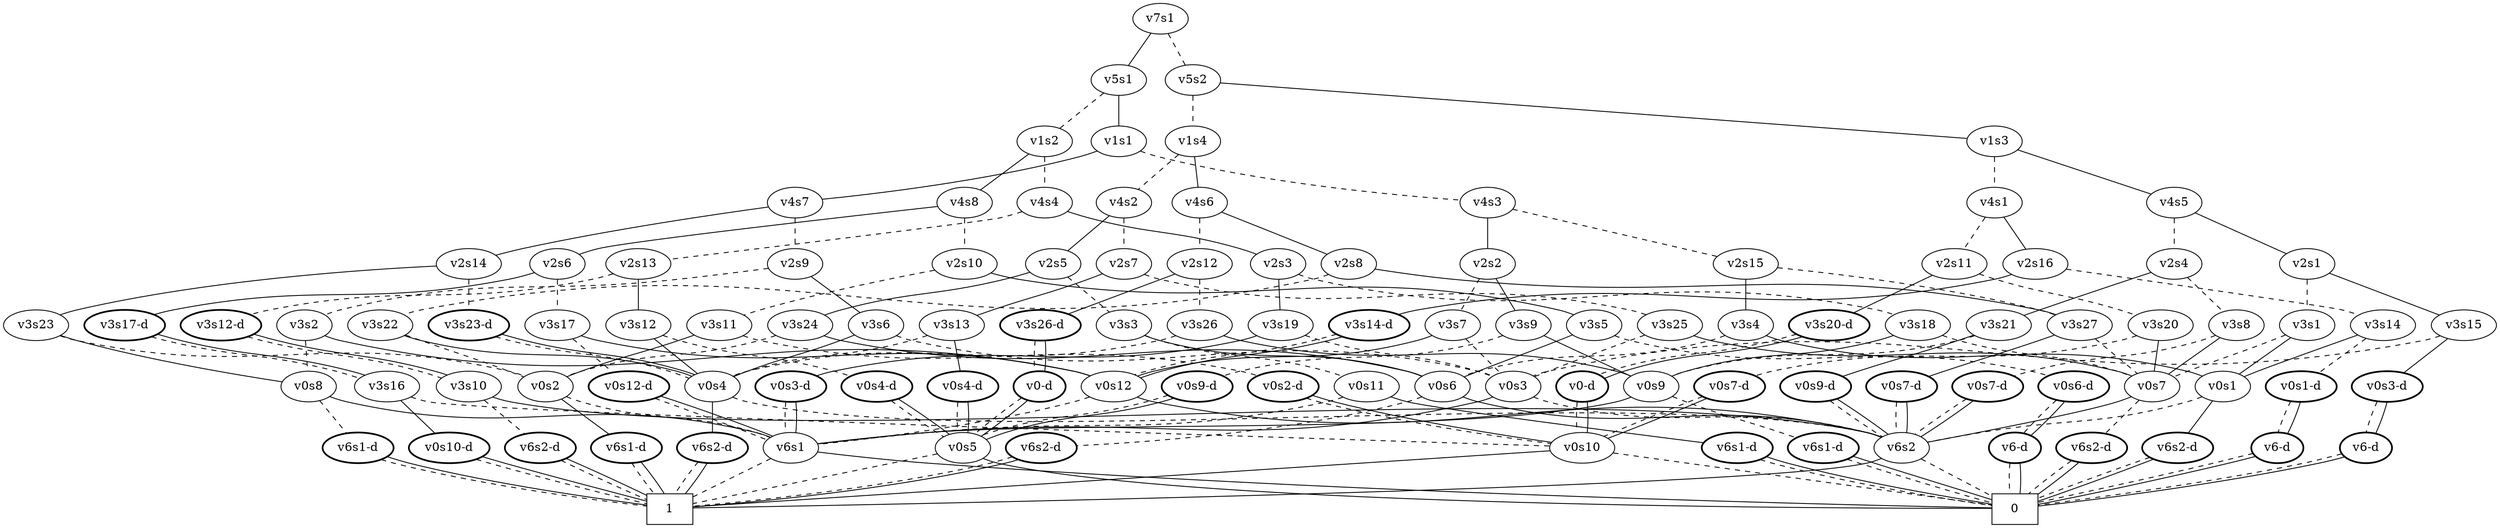 graph BDD_Tree {
	 node1 [label="v7s1"];
	 node2 [label="v5s1"];
	 node1 -- node2 [style=solid];
	 node257 [label="v5s2"];
	 node1 -- node257 [style=dashed];
	 node3 [label="v1s1"];
	 node2 -- node3 [style=solid];
	 node130 [label="v1s2"];
	 node2 -- node130 [style=dashed];
	 node4 [label="v4s7"];
	 node3 -- node4 [style=solid];
	 node67 [label="v4s3"];
	 node3 -- node67 [style=dashed];
	 node5 [label="v2s14"];
	 node4 -- node5 [style=solid];
	 node36 [label="v2s9"];
	 node4 -- node36 [style=dashed];
	 node6 [label="v3s23"];
	 node5 -- node6 [style=solid];
	 node21 [label="v3s23-d",style=bold];
	 node5 -- node21 [style=dashed];
	 node60 [label="v0s8"];
	 node6 -- node60 [style=solid];
	 node459 [label="v0s2"];
	 node6 -- node459 [style=dashed];
	 node506 [label="v6s1"];
	 node60 -- node506 [style=solid];
	 node64 [label="v6s1-d",style=bold];
	 node60 -- node64 [style=dashed];
	 node511 [label="0",shape=box];
	 node506 -- node511 [style=solid];
	 node510 [label="1",shape=box];
	 node506 -- node510 [style=dashed];
	 node510 [label="1",shape=box];
	 node64 -- node510 [style=dashed];
	 node64 -- node510 [style=solid];
	 node460 [label="v6s1-d",style=bold];
	 node459 -- node460 [style=solid];
	 node506 [label="v6s1"];
	 node459 -- node506 [style=dashed];
	 node510 [label="1",shape=box];
	 node460 -- node510 [style=dashed];
	 node460 -- node510 [style=solid];
	 node490 [label="v0s4"];
	 node21 -- node490 [style=dashed];
	 node21 -- node490 [style=solid];
	 node491 [label="v6s2-d",style=bold];
	 node490 -- node491 [style=solid];
	 node509 [label="v6s2"];
	 node490 -- node509 [style=dashed];
	 node510 [label="1",shape=box];
	 node491 -- node510 [style=dashed];
	 node491 -- node510 [style=solid];
	 node510 [label="1",shape=box];
	 node509 -- node510 [style=solid];
	 node511 [label="0",shape=box];
	 node509 -- node511 [style=dashed];
	 node37 [label="v3s6"];
	 node36 -- node37 [style=solid];
	 node52 [label="v3s2"];
	 node36 -- node52 [style=dashed];
	 node490 [label="v0s4"];
	 node37 -- node490 [style=solid];
	 node505 [label="v0s3"];
	 node37 -- node505 [style=dashed];
	 node506 [label="v6s1"];
	 node505 -- node506 [style=solid];
	 node509 [label="v6s2"];
	 node505 -- node509 [style=dashed];
	 node332 [label="v0s12"];
	 node52 -- node332 [style=solid];
	 node60 [label="v0s8"];
	 node52 -- node60 [style=dashed];
	 node509 [label="v6s2"];
	 node332 -- node509 [style=solid];
	 node506 [label="v6s1"];
	 node332 -- node506 [style=dashed];
	 node68 [label="v2s2"];
	 node67 -- node68 [style=solid];
	 node99 [label="v2s15"];
	 node67 -- node99 [style=dashed];
	 node69 [label="v3s9"];
	 node68 -- node69 [style=solid];
	 node84 [label="v3s7"];
	 node68 -- node84 [style=dashed];
	 node435 [label="v0s9"];
	 node69 -- node435 [style=solid];
	 node77 [label="v0s9-d",style=bold];
	 node69 -- node77 [style=dashed];
	 node506 [label="v6s1"];
	 node435 -- node506 [style=solid];
	 node439 [label="v6s1-d",style=bold];
	 node435 -- node439 [style=dashed];
	 node511 [label="0",shape=box];
	 node439 -- node511 [style=dashed];
	 node439 -- node511 [style=solid];
	 node487 [label="v0s5"];
	 node77 -- node487 [style=dashed];
	 node77 -- node487 [style=solid];
	 node511 [label="0",shape=box];
	 node487 -- node511 [style=solid];
	 node510 [label="1",shape=box];
	 node487 -- node510 [style=dashed];
	 node332 [label="v0s12"];
	 node84 -- node332 [style=solid];
	 node505 [label="v0s3"];
	 node84 -- node505 [style=dashed];
	 node100 [label="v3s4"];
	 node99 -- node100 [style=solid];
	 node388 [label="v3s27"];
	 node99 -- node388 [style=dashed];
	 node340 [label="v0s1"];
	 node100 -- node340 [style=solid];
	 node467 [label="v0s6"];
	 node100 -- node467 [style=dashed];
	 node341 [label="v6s2-d",style=bold];
	 node340 -- node341 [style=solid];
	 node509 [label="v6s2"];
	 node340 -- node509 [style=dashed];
	 node511 [label="0",shape=box];
	 node341 -- node511 [style=dashed];
	 node341 -- node511 [style=solid];
	 node509 [label="v6s2"];
	 node467 -- node509 [style=solid];
	 node471 [label="v6s2-d",style=bold];
	 node467 -- node471 [style=dashed];
	 node510 [label="1",shape=box];
	 node471 -- node510 [style=dashed];
	 node471 -- node510 [style=solid];
	 node389 [label="v0s7-d",style=bold];
	 node388 -- node389 [style=solid];
	 node498 [label="v0s7"];
	 node388 -- node498 [style=dashed];
	 node509 [label="v6s2"];
	 node389 -- node509 [style=dashed];
	 node389 -- node509 [style=solid];
	 node509 [label="v6s2"];
	 node498 -- node509 [style=solid];
	 node502 [label="v6s2-d",style=bold];
	 node498 -- node502 [style=dashed];
	 node511 [label="0",shape=box];
	 node502 -- node511 [style=dashed];
	 node502 -- node511 [style=solid];
	 node131 [label="v4s8"];
	 node130 -- node131 [style=solid];
	 node194 [label="v4s4"];
	 node130 -- node194 [style=dashed];
	 node132 [label="v2s6"];
	 node131 -- node132 [style=solid];
	 node163 [label="v2s10"];
	 node131 -- node163 [style=dashed];
	 node133 [label="v3s17-d",style=bold];
	 node132 -- node133 [style=solid];
	 node148 [label="v3s17"];
	 node132 -- node148 [style=dashed];
	 node141 [label="v3s16"];
	 node133 -- node141 [style=dashed];
	 node133 -- node141 [style=solid];
	 node142 [label="v0s10-d",style=bold];
	 node141 -- node142 [style=solid];
	 node382 [label="v0s10"];
	 node141 -- node382 [style=dashed];
	 node510 [label="1",shape=box];
	 node142 -- node510 [style=dashed];
	 node142 -- node510 [style=solid];
	 node510 [label="1",shape=box];
	 node382 -- node510 [style=solid];
	 node511 [label="0",shape=box];
	 node382 -- node511 [style=dashed];
	 node332 [label="v0s12"];
	 node148 -- node332 [style=solid];
	 node156 [label="v0s12-d",style=bold];
	 node148 -- node156 [style=dashed];
	 node506 [label="v6s1"];
	 node156 -- node506 [style=dashed];
	 node156 -- node506 [style=solid];
	 node164 [label="v3s5"];
	 node163 -- node164 [style=solid];
	 node179 [label="v3s11"];
	 node163 -- node179 [style=dashed];
	 node467 [label="v0s6"];
	 node164 -- node467 [style=solid];
	 node172 [label="v0s6-d",style=bold];
	 node164 -- node172 [style=dashed];
	 node176 [label="v6-d",style=bold];
	 node172 -- node176 [style=dashed];
	 node172 -- node176 [style=solid];
	 node511 [label="0",shape=box];
	 node176 -- node511 [style=dashed];
	 node176 -- node511 [style=solid];
	 node459 [label="v0s2"];
	 node179 -- node459 [style=solid];
	 node187 [label="v0s2-d",style=bold];
	 node179 -- node187 [style=dashed];
	 node382 [label="v0s10"];
	 node187 -- node382 [style=dashed];
	 node187 -- node382 [style=solid];
	 node195 [label="v2s3"];
	 node194 -- node195 [style=solid];
	 node226 [label="v2s13"];
	 node194 -- node226 [style=dashed];
	 node196 [label="v3s19"];
	 node195 -- node196 [style=solid];
	 node211 [label="v3s18"];
	 node195 -- node211 [style=dashed];
	 node197 [label="v0s3-d",style=bold];
	 node196 -- node197 [style=solid];
	 node505 [label="v0s3"];
	 node196 -- node505 [style=dashed];
	 node506 [label="v6s1"];
	 node197 -- node506 [style=dashed];
	 node197 -- node506 [style=solid];
	 node435 [label="v0s9"];
	 node211 -- node435 [style=solid];
	 node498 [label="v0s7"];
	 node211 -- node498 [style=dashed];
	 node227 [label="v3s12"];
	 node226 -- node227 [style=solid];
	 node242 [label="v3s12-d",style=bold];
	 node226 -- node242 [style=dashed];
	 node490 [label="v0s4"];
	 node227 -- node490 [style=solid];
	 node235 [label="v0s4-d",style=bold];
	 node227 -- node235 [style=dashed];
	 node487 [label="v0s5"];
	 node235 -- node487 [style=dashed];
	 node235 -- node487 [style=solid];
	 node250 [label="v3s10"];
	 node242 -- node250 [style=dashed];
	 node242 -- node250 [style=solid];
	 node509 [label="v6s2"];
	 node250 -- node509 [style=solid];
	 node254 [label="v6s2-d",style=bold];
	 node250 -- node254 [style=dashed];
	 node510 [label="1",shape=box];
	 node254 -- node510 [style=dashed];
	 node254 -- node510 [style=solid];
	 node258 [label="v1s3"];
	 node257 -- node258 [style=solid];
	 node385 [label="v1s4"];
	 node257 -- node385 [style=dashed];
	 node259 [label="v4s5"];
	 node258 -- node259 [style=solid];
	 node322 [label="v4s1"];
	 node258 -- node322 [style=dashed];
	 node260 [label="v2s1"];
	 node259 -- node260 [style=solid];
	 node291 [label="v2s4"];
	 node259 -- node291 [style=dashed];
	 node261 [label="v3s15"];
	 node260 -- node261 [style=solid];
	 node276 [label="v3s1"];
	 node260 -- node276 [style=dashed];
	 node262 [label="v0s3-d",style=bold];
	 node261 -- node262 [style=solid];
	 node505 [label="v0s3"];
	 node261 -- node505 [style=dashed];
	 node266 [label="v6-d",style=bold];
	 node262 -- node266 [style=dashed];
	 node262 -- node266 [style=solid];
	 node511 [label="0",shape=box];
	 node266 -- node511 [style=dashed];
	 node266 -- node511 [style=solid];
	 node340 [label="v0s1"];
	 node276 -- node340 [style=solid];
	 node498 [label="v0s7"];
	 node276 -- node498 [style=dashed];
	 node292 [label="v3s21"];
	 node291 -- node292 [style=solid];
	 node307 [label="v3s8"];
	 node291 -- node307 [style=dashed];
	 node293 [label="v0s9-d",style=bold];
	 node292 -- node293 [style=solid];
	 node435 [label="v0s9"];
	 node292 -- node435 [style=dashed];
	 node509 [label="v6s2"];
	 node293 -- node509 [style=dashed];
	 node293 -- node509 [style=solid];
	 node498 [label="v0s7"];
	 node307 -- node498 [style=solid];
	 node315 [label="v0s7-d",style=bold];
	 node307 -- node315 [style=dashed];
	 node509 [label="v6s2"];
	 node315 -- node509 [style=dashed];
	 node315 -- node509 [style=solid];
	 node323 [label="v2s16"];
	 node322 -- node323 [style=solid];
	 node354 [label="v2s11"];
	 node322 -- node354 [style=dashed];
	 node324 [label="v3s14-d",style=bold];
	 node323 -- node324 [style=solid];
	 node339 [label="v3s14"];
	 node323 -- node339 [style=dashed];
	 node332 [label="v0s12"];
	 node324 -- node332 [style=dashed];
	 node324 -- node332 [style=solid];
	 node340 [label="v0s1"];
	 node339 -- node340 [style=solid];
	 node347 [label="v0s1-d",style=bold];
	 node339 -- node347 [style=dashed];
	 node351 [label="v6-d",style=bold];
	 node347 -- node351 [style=dashed];
	 node347 -- node351 [style=solid];
	 node511 [label="0",shape=box];
	 node351 -- node511 [style=dashed];
	 node351 -- node511 [style=solid];
	 node355 [label="v3s20-d",style=bold];
	 node354 -- node355 [style=solid];
	 node370 [label="v3s20"];
	 node354 -- node370 [style=dashed];
	 node363 [label="v0-d",style=bold];
	 node355 -- node363 [style=dashed];
	 node355 -- node363 [style=solid];
	 node382 [label="v0s10"];
	 node363 -- node382 [style=dashed];
	 node363 -- node382 [style=solid];
	 node498 [label="v0s7"];
	 node370 -- node498 [style=solid];
	 node378 [label="v0s7-d",style=bold];
	 node370 -- node378 [style=dashed];
	 node382 [label="v0s10"];
	 node378 -- node382 [style=dashed];
	 node378 -- node382 [style=solid];
	 node386 [label="v4s6"];
	 node385 -- node386 [style=solid];
	 node449 [label="v4s2"];
	 node385 -- node449 [style=dashed];
	 node387 [label="v2s8"];
	 node386 -- node387 [style=solid];
	 node418 [label="v2s12"];
	 node386 -- node418 [style=dashed];
	 node388 [label="v3s27"];
	 node387 -- node388 [style=solid];
	 node403 [label="v3s22"];
	 node387 -- node403 [style=dashed];
	 node490 [label="v0s4"];
	 node403 -- node490 [style=solid];
	 node459 [label="v0s2"];
	 node403 -- node459 [style=dashed];
	 node419 [label="v3s26-d",style=bold];
	 node418 -- node419 [style=solid];
	 node434 [label="v3s26"];
	 node418 -- node434 [style=dashed];
	 node427 [label="v0-d",style=bold];
	 node419 -- node427 [style=dashed];
	 node419 -- node427 [style=solid];
	 node487 [label="v0s5"];
	 node427 -- node487 [style=dashed];
	 node427 -- node487 [style=solid];
	 node435 [label="v0s9"];
	 node434 -- node435 [style=solid];
	 node490 [label="v0s4"];
	 node434 -- node490 [style=dashed];
	 node450 [label="v2s5"];
	 node449 -- node450 [style=solid];
	 node481 [label="v2s7"];
	 node449 -- node481 [style=dashed];
	 node451 [label="v3s24"];
	 node450 -- node451 [style=solid];
	 node466 [label="v3s3"];
	 node450 -- node466 [style=dashed];
	 node467 [label="v0s6"];
	 node451 -- node467 [style=solid];
	 node459 [label="v0s2"];
	 node451 -- node459 [style=dashed];
	 node467 [label="v0s6"];
	 node466 -- node467 [style=solid];
	 node474 [label="v0s11"];
	 node466 -- node474 [style=dashed];
	 node475 [label="v6s1-d",style=bold];
	 node474 -- node475 [style=solid];
	 node506 [label="v6s1"];
	 node474 -- node506 [style=dashed];
	 node511 [label="0",shape=box];
	 node475 -- node511 [style=dashed];
	 node475 -- node511 [style=solid];
	 node482 [label="v3s13"];
	 node481 -- node482 [style=solid];
	 node497 [label="v3s25"];
	 node481 -- node497 [style=dashed];
	 node483 [label="v0s4-d",style=bold];
	 node482 -- node483 [style=solid];
	 node490 [label="v0s4"];
	 node482 -- node490 [style=dashed];
	 node487 [label="v0s5"];
	 node483 -- node487 [style=dashed];
	 node483 -- node487 [style=solid];
	 node498 [label="v0s7"];
	 node497 -- node498 [style=solid];
	 node505 [label="v0s3"];
	 node497 -- node505 [style=dashed];
}
